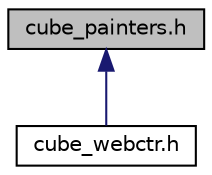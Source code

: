 digraph "cube_painters.h"
{
 // LATEX_PDF_SIZE
  edge [fontname="Helvetica",fontsize="10",labelfontname="Helvetica",labelfontsize="10"];
  node [fontname="Helvetica",fontsize="10",shape=record];
  Node1 [label="cube_painters.h",height=0.2,width=0.4,color="black", fillcolor="grey75", style="filled", fontcolor="black",tooltip="Бібліотека CubePainers – містить реалізацію всіх анаміційних можливостей кубика."];
  Node1 -> Node2 [dir="back",color="midnightblue",fontsize="10",style="solid"];
  Node2 [label="cube_webctr.h",height=0.2,width=0.4,color="black", fillcolor="white", style="filled",URL="$cube__webctr_8h.html",tooltip="Бібліотека WebCtr – головної управляючої структури, для взаємодії з сервером, підготовкою даних для а..."];
}
